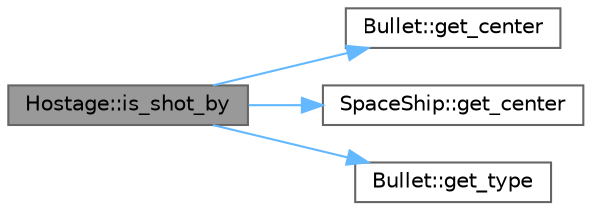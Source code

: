 digraph "Hostage::is_shot_by"
{
 // LATEX_PDF_SIZE
  bgcolor="transparent";
  edge [fontname=Helvetica,fontsize=10,labelfontname=Helvetica,labelfontsize=10];
  node [fontname=Helvetica,fontsize=10,shape=box,height=0.2,width=0.4];
  rankdir="LR";
  Node1 [id="Node000001",label="Hostage::is_shot_by",height=0.2,width=0.4,color="gray40", fillcolor="grey60", style="filled", fontcolor="black",tooltip=" "];
  Node1 -> Node2 [id="edge1_Node000001_Node000002",color="steelblue1",style="solid",tooltip=" "];
  Node2 [id="Node000002",label="Bullet::get_center",height=0.2,width=0.4,color="grey40", fillcolor="white", style="filled",URL="$class_bullet.html#ad973ccac539bb11b867221e08ac418f2",tooltip=" "];
  Node1 -> Node3 [id="edge2_Node000001_Node000003",color="steelblue1",style="solid",tooltip=" "];
  Node3 [id="Node000003",label="SpaceShip::get_center",height=0.2,width=0.4,color="grey40", fillcolor="white", style="filled",URL="$class_space_ship.html#aa3d94b1bdeda38f747ee8ab225562d5f",tooltip=" "];
  Node1 -> Node4 [id="edge3_Node000001_Node000004",color="steelblue1",style="solid",tooltip=" "];
  Node4 [id="Node000004",label="Bullet::get_type",height=0.2,width=0.4,color="grey40", fillcolor="white", style="filled",URL="$class_bullet.html#aaf95ea91bb8efb13689fb4d072e39211",tooltip=" "];
}

